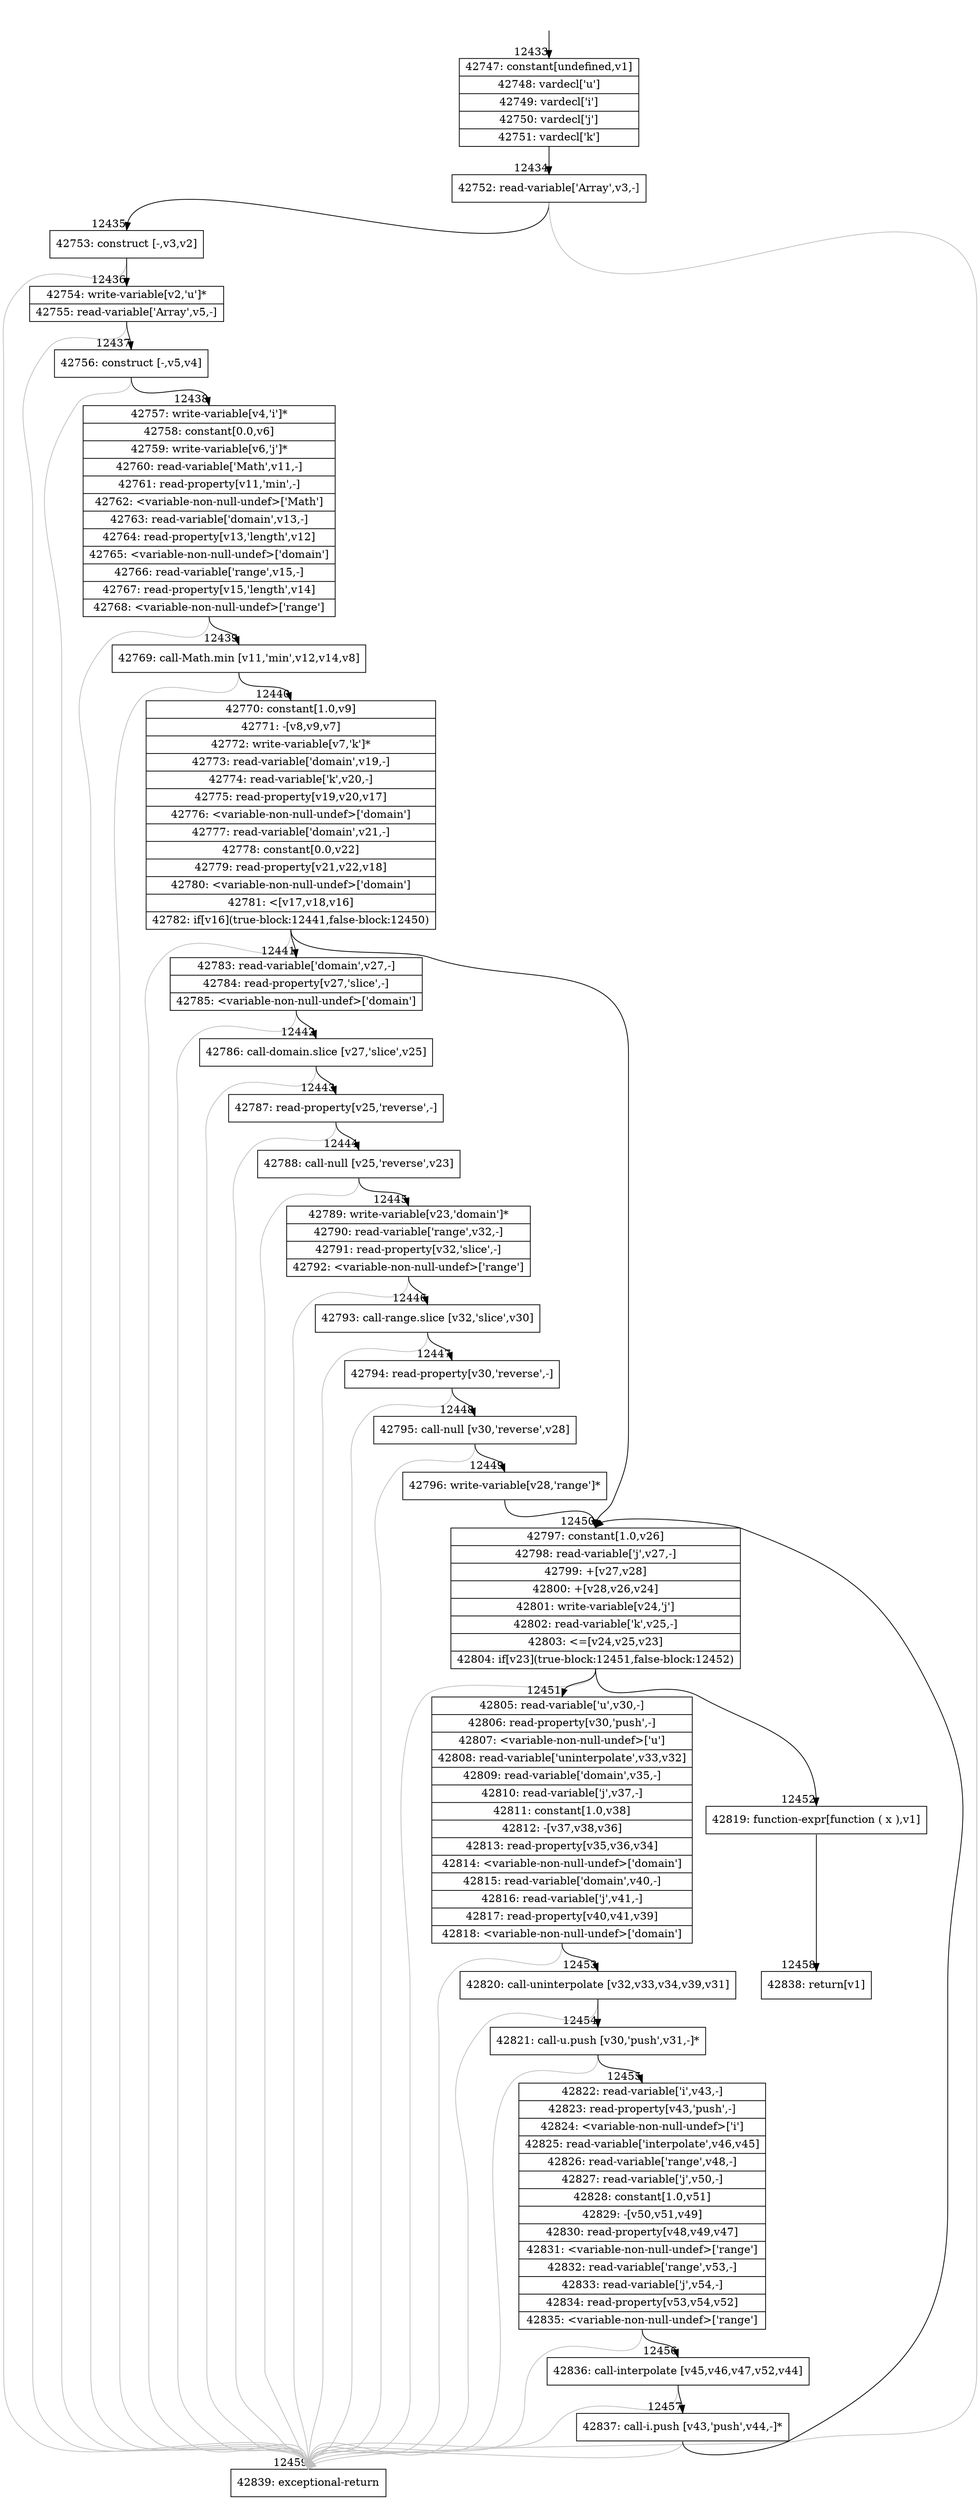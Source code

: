 digraph {
rankdir="TD"
BB_entry1148[shape=none,label=""];
BB_entry1148 -> BB12433 [tailport=s, headport=n, headlabel="    12433"]
BB12433 [shape=record label="{42747: constant[undefined,v1]|42748: vardecl['u']|42749: vardecl['i']|42750: vardecl['j']|42751: vardecl['k']}" ] 
BB12433 -> BB12434 [tailport=s, headport=n, headlabel="      12434"]
BB12434 [shape=record label="{42752: read-variable['Array',v3,-]}" ] 
BB12434 -> BB12435 [tailport=s, headport=n, headlabel="      12435"]
BB12434 -> BB12459 [tailport=s, headport=n, color=gray, headlabel="      12459"]
BB12435 [shape=record label="{42753: construct [-,v3,v2]}" ] 
BB12435 -> BB12436 [tailport=s, headport=n, headlabel="      12436"]
BB12435 -> BB12459 [tailport=s, headport=n, color=gray]
BB12436 [shape=record label="{42754: write-variable[v2,'u']*|42755: read-variable['Array',v5,-]}" ] 
BB12436 -> BB12437 [tailport=s, headport=n, headlabel="      12437"]
BB12436 -> BB12459 [tailport=s, headport=n, color=gray]
BB12437 [shape=record label="{42756: construct [-,v5,v4]}" ] 
BB12437 -> BB12438 [tailport=s, headport=n, headlabel="      12438"]
BB12437 -> BB12459 [tailport=s, headport=n, color=gray]
BB12438 [shape=record label="{42757: write-variable[v4,'i']*|42758: constant[0.0,v6]|42759: write-variable[v6,'j']*|42760: read-variable['Math',v11,-]|42761: read-property[v11,'min',-]|42762: \<variable-non-null-undef\>['Math']|42763: read-variable['domain',v13,-]|42764: read-property[v13,'length',v12]|42765: \<variable-non-null-undef\>['domain']|42766: read-variable['range',v15,-]|42767: read-property[v15,'length',v14]|42768: \<variable-non-null-undef\>['range']}" ] 
BB12438 -> BB12439 [tailport=s, headport=n, headlabel="      12439"]
BB12438 -> BB12459 [tailport=s, headport=n, color=gray]
BB12439 [shape=record label="{42769: call-Math.min [v11,'min',v12,v14,v8]}" ] 
BB12439 -> BB12440 [tailport=s, headport=n, headlabel="      12440"]
BB12439 -> BB12459 [tailport=s, headport=n, color=gray]
BB12440 [shape=record label="{42770: constant[1.0,v9]|42771: -[v8,v9,v7]|42772: write-variable[v7,'k']*|42773: read-variable['domain',v19,-]|42774: read-variable['k',v20,-]|42775: read-property[v19,v20,v17]|42776: \<variable-non-null-undef\>['domain']|42777: read-variable['domain',v21,-]|42778: constant[0.0,v22]|42779: read-property[v21,v22,v18]|42780: \<variable-non-null-undef\>['domain']|42781: \<[v17,v18,v16]|42782: if[v16](true-block:12441,false-block:12450)}" ] 
BB12440 -> BB12441 [tailport=s, headport=n, headlabel="      12441"]
BB12440 -> BB12450 [tailport=s, headport=n, headlabel="      12450"]
BB12440 -> BB12459 [tailport=s, headport=n, color=gray]
BB12441 [shape=record label="{42783: read-variable['domain',v27,-]|42784: read-property[v27,'slice',-]|42785: \<variable-non-null-undef\>['domain']}" ] 
BB12441 -> BB12442 [tailport=s, headport=n, headlabel="      12442"]
BB12441 -> BB12459 [tailport=s, headport=n, color=gray]
BB12442 [shape=record label="{42786: call-domain.slice [v27,'slice',v25]}" ] 
BB12442 -> BB12443 [tailport=s, headport=n, headlabel="      12443"]
BB12442 -> BB12459 [tailport=s, headport=n, color=gray]
BB12443 [shape=record label="{42787: read-property[v25,'reverse',-]}" ] 
BB12443 -> BB12444 [tailport=s, headport=n, headlabel="      12444"]
BB12443 -> BB12459 [tailport=s, headport=n, color=gray]
BB12444 [shape=record label="{42788: call-null [v25,'reverse',v23]}" ] 
BB12444 -> BB12445 [tailport=s, headport=n, headlabel="      12445"]
BB12444 -> BB12459 [tailport=s, headport=n, color=gray]
BB12445 [shape=record label="{42789: write-variable[v23,'domain']*|42790: read-variable['range',v32,-]|42791: read-property[v32,'slice',-]|42792: \<variable-non-null-undef\>['range']}" ] 
BB12445 -> BB12446 [tailport=s, headport=n, headlabel="      12446"]
BB12445 -> BB12459 [tailport=s, headport=n, color=gray]
BB12446 [shape=record label="{42793: call-range.slice [v32,'slice',v30]}" ] 
BB12446 -> BB12447 [tailport=s, headport=n, headlabel="      12447"]
BB12446 -> BB12459 [tailport=s, headport=n, color=gray]
BB12447 [shape=record label="{42794: read-property[v30,'reverse',-]}" ] 
BB12447 -> BB12448 [tailport=s, headport=n, headlabel="      12448"]
BB12447 -> BB12459 [tailport=s, headport=n, color=gray]
BB12448 [shape=record label="{42795: call-null [v30,'reverse',v28]}" ] 
BB12448 -> BB12449 [tailport=s, headport=n, headlabel="      12449"]
BB12448 -> BB12459 [tailport=s, headport=n, color=gray]
BB12449 [shape=record label="{42796: write-variable[v28,'range']*}" ] 
BB12449 -> BB12450 [tailport=s, headport=n]
BB12450 [shape=record label="{42797: constant[1.0,v26]|42798: read-variable['j',v27,-]|42799: +[v27,v28]|42800: +[v28,v26,v24]|42801: write-variable[v24,'j']|42802: read-variable['k',v25,-]|42803: \<=[v24,v25,v23]|42804: if[v23](true-block:12451,false-block:12452)}" ] 
BB12450 -> BB12451 [tailport=s, headport=n, headlabel="      12451"]
BB12450 -> BB12452 [tailport=s, headport=n, headlabel="      12452"]
BB12450 -> BB12459 [tailport=s, headport=n, color=gray]
BB12451 [shape=record label="{42805: read-variable['u',v30,-]|42806: read-property[v30,'push',-]|42807: \<variable-non-null-undef\>['u']|42808: read-variable['uninterpolate',v33,v32]|42809: read-variable['domain',v35,-]|42810: read-variable['j',v37,-]|42811: constant[1.0,v38]|42812: -[v37,v38,v36]|42813: read-property[v35,v36,v34]|42814: \<variable-non-null-undef\>['domain']|42815: read-variable['domain',v40,-]|42816: read-variable['j',v41,-]|42817: read-property[v40,v41,v39]|42818: \<variable-non-null-undef\>['domain']}" ] 
BB12451 -> BB12453 [tailport=s, headport=n, headlabel="      12453"]
BB12451 -> BB12459 [tailport=s, headport=n, color=gray]
BB12452 [shape=record label="{42819: function-expr[function ( x ),v1]}" ] 
BB12452 -> BB12458 [tailport=s, headport=n, headlabel="      12458"]
BB12453 [shape=record label="{42820: call-uninterpolate [v32,v33,v34,v39,v31]}" ] 
BB12453 -> BB12454 [tailport=s, headport=n, headlabel="      12454"]
BB12453 -> BB12459 [tailport=s, headport=n, color=gray]
BB12454 [shape=record label="{42821: call-u.push [v30,'push',v31,-]*}" ] 
BB12454 -> BB12455 [tailport=s, headport=n, headlabel="      12455"]
BB12454 -> BB12459 [tailport=s, headport=n, color=gray]
BB12455 [shape=record label="{42822: read-variable['i',v43,-]|42823: read-property[v43,'push',-]|42824: \<variable-non-null-undef\>['i']|42825: read-variable['interpolate',v46,v45]|42826: read-variable['range',v48,-]|42827: read-variable['j',v50,-]|42828: constant[1.0,v51]|42829: -[v50,v51,v49]|42830: read-property[v48,v49,v47]|42831: \<variable-non-null-undef\>['range']|42832: read-variable['range',v53,-]|42833: read-variable['j',v54,-]|42834: read-property[v53,v54,v52]|42835: \<variable-non-null-undef\>['range']}" ] 
BB12455 -> BB12456 [tailport=s, headport=n, headlabel="      12456"]
BB12455 -> BB12459 [tailport=s, headport=n, color=gray]
BB12456 [shape=record label="{42836: call-interpolate [v45,v46,v47,v52,v44]}" ] 
BB12456 -> BB12457 [tailport=s, headport=n, headlabel="      12457"]
BB12456 -> BB12459 [tailport=s, headport=n, color=gray]
BB12457 [shape=record label="{42837: call-i.push [v43,'push',v44,-]*}" ] 
BB12457 -> BB12450 [tailport=s, headport=n]
BB12457 -> BB12459 [tailport=s, headport=n, color=gray]
BB12458 [shape=record label="{42838: return[v1]}" ] 
BB12459 [shape=record label="{42839: exceptional-return}" ] 
//#$~ 7479
}
